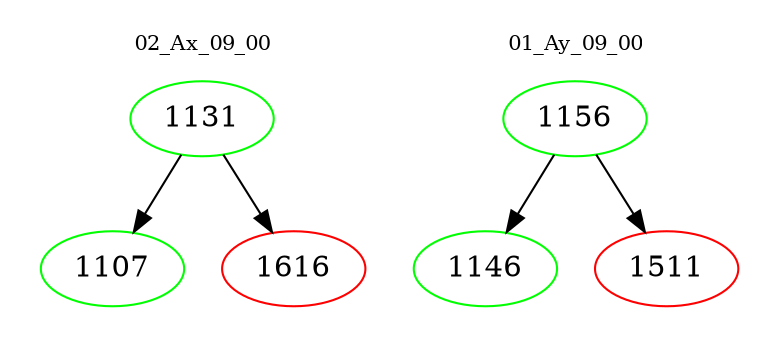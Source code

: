 digraph{
subgraph cluster_0 {
color = white
label = "02_Ax_09_00";
fontsize=10;
T0_1131 [label="1131", color="green"]
T0_1131 -> T0_1107 [color="black"]
T0_1107 [label="1107", color="green"]
T0_1131 -> T0_1616 [color="black"]
T0_1616 [label="1616", color="red"]
}
subgraph cluster_1 {
color = white
label = "01_Ay_09_00";
fontsize=10;
T1_1156 [label="1156", color="green"]
T1_1156 -> T1_1146 [color="black"]
T1_1146 [label="1146", color="green"]
T1_1156 -> T1_1511 [color="black"]
T1_1511 [label="1511", color="red"]
}
}
